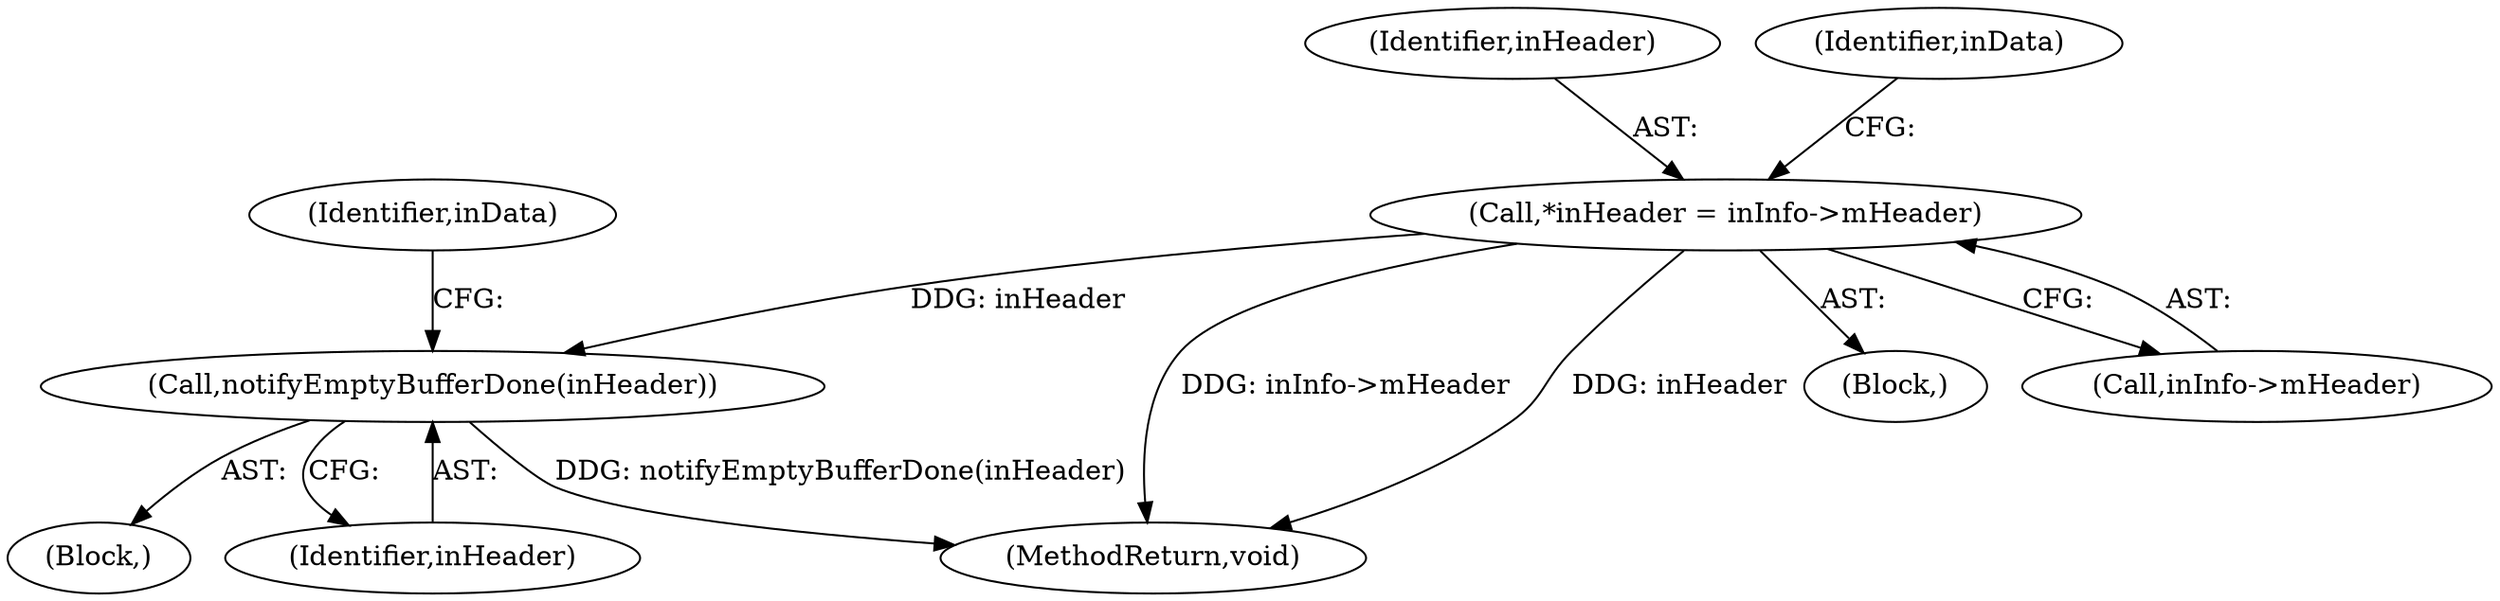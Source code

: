 digraph "0_Android_594bf934384920618d2b6ce0bcda1f60144cb3eb@pointer" {
"1000302" [label="(Call,*inHeader = inInfo->mHeader)"];
"1000416" [label="(Call,notifyEmptyBufferDone(inHeader))"];
"1000419" [label="(Identifier,inData)"];
"1000740" [label="(MethodReturn,void)"];
"1000385" [label="(Block,)"];
"1000416" [label="(Call,notifyEmptyBufferDone(inHeader))"];
"1000289" [label="(Block,)"];
"1000304" [label="(Call,inInfo->mHeader)"];
"1000302" [label="(Call,*inHeader = inInfo->mHeader)"];
"1000303" [label="(Identifier,inHeader)"];
"1000417" [label="(Identifier,inHeader)"];
"1000309" [label="(Identifier,inData)"];
"1000302" -> "1000289"  [label="AST: "];
"1000302" -> "1000304"  [label="CFG: "];
"1000303" -> "1000302"  [label="AST: "];
"1000304" -> "1000302"  [label="AST: "];
"1000309" -> "1000302"  [label="CFG: "];
"1000302" -> "1000740"  [label="DDG: inInfo->mHeader"];
"1000302" -> "1000740"  [label="DDG: inHeader"];
"1000302" -> "1000416"  [label="DDG: inHeader"];
"1000416" -> "1000385"  [label="AST: "];
"1000416" -> "1000417"  [label="CFG: "];
"1000417" -> "1000416"  [label="AST: "];
"1000419" -> "1000416"  [label="CFG: "];
"1000416" -> "1000740"  [label="DDG: notifyEmptyBufferDone(inHeader)"];
}
